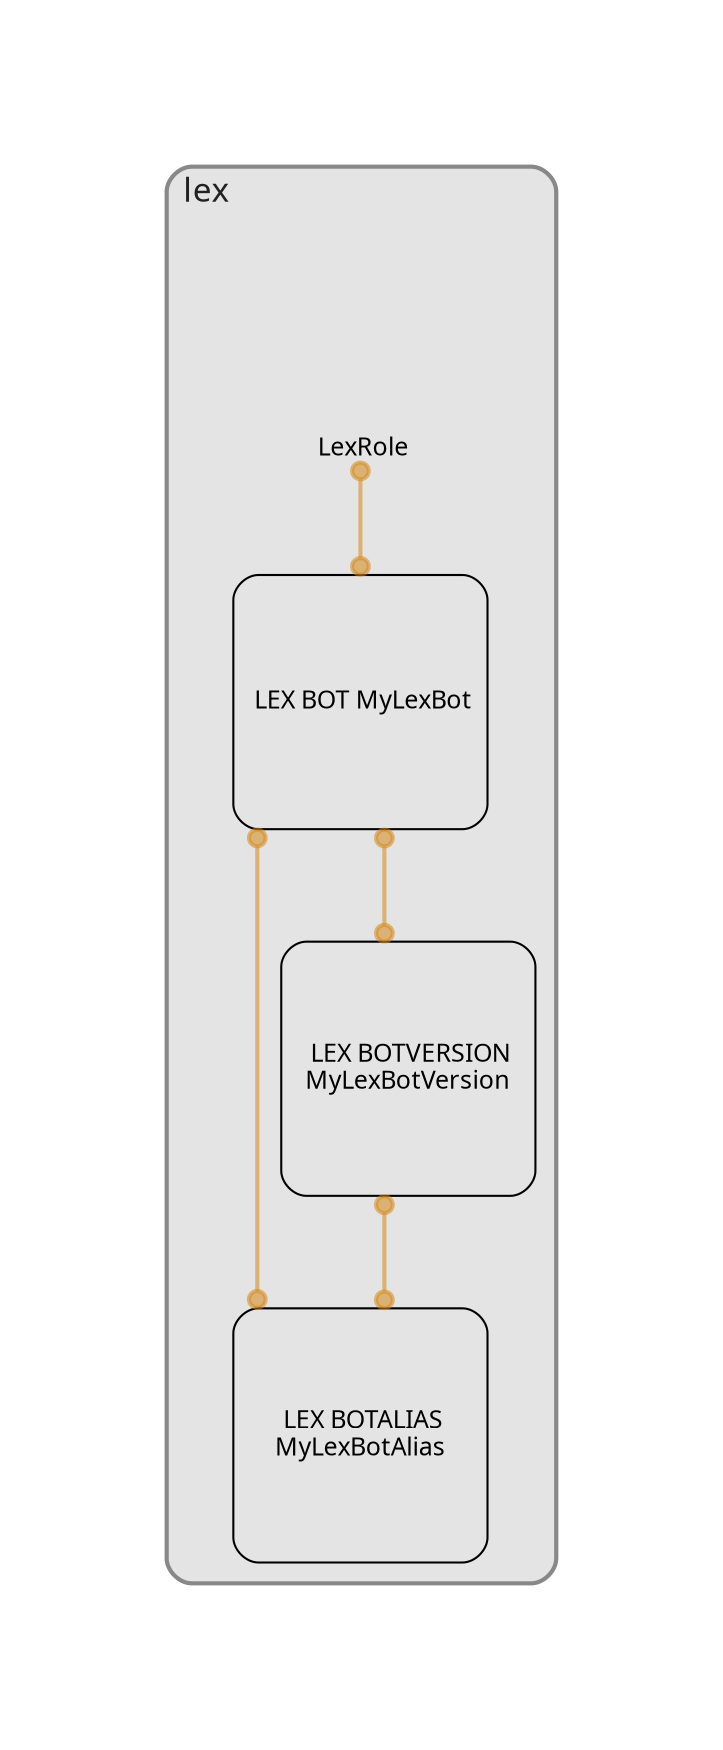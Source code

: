 digraph "Diagram" {
  splines = "ortho";
  pad = "1.0";
  nodesep = "0.60";
  ranksep = "0.75";
  fontname = "Sans-Serif";
  fontsize = "15";
  dpi = "200";
  rankdir = "BT";
  compound = "true";
  fontcolor = "#222222";
  edge [
    color = "#D5871488",
    penwidth = 2,
    arrowhead = "dot",
    arrowtail = "dot",
  ];
  node [
    shape = "box",
    style = "rounded",
    fixedsize = true,
    width = 1.7,
    height = 1.7,
    labelloc = "c",
    imagescale = true,
    fontname = "Sans-Serif",
    fontsize = 8,
    margin = 8,
  ];
  subgraph "lex" {
    subgraph "cluster-SubGraph.lex" {
      graph [
        label = "lex",
        labelloc = "b",
        labeljust = "l",
        margin = "10",
        fontsize = "16",
        penwidth = "2",
        pencolor = "#888888",
        style = "filled,rounded",
        fillcolor = "#e4e4e4",
      ];
      "lex/LexRole" [
        label = " LexRole",
        fontsize = 12,
        image = "C:\Users\Saad\AppData\Roaming\npm\node_modules\cdk-dia\icons\aws\Service\Arch_Security-Identity-Compliance\64\Arch_AWS-Identity-and-Access-Management_64@5x.png",
        imagescale = "true",
        imagepos = "tc",
        penwidth = "0",
        shape = "node",
        fixedsize = "true",
        labelloc = "b",
        width = 1.2,
        height = 1.466,
      ];
      "lex/MyLexBot" [
        label = " LEX BOT MyLexBot",
        fontsize = 12,
      ];
      "lex/MyLexBotVersion" [
        label = " LEX BOTVERSION\nMyLexBotVersion",
        fontsize = 12,
      ];
      "lex/MyLexBotAlias" [
        label = " LEX BOTALIAS\nMyLexBotAlias",
        fontsize = 12,
      ];
    }
  }
  "lex/MyLexBot" -> "lex/LexRole" [
    dir = "both",
  ];
  "lex/MyLexBotVersion" -> "lex/MyLexBot" [
    dir = "both",
  ];
  "lex/MyLexBotAlias" -> "lex/MyLexBot" [
    dir = "both",
  ];
  "lex/MyLexBotAlias" -> "lex/MyLexBotVersion" [
    dir = "both",
  ];
}